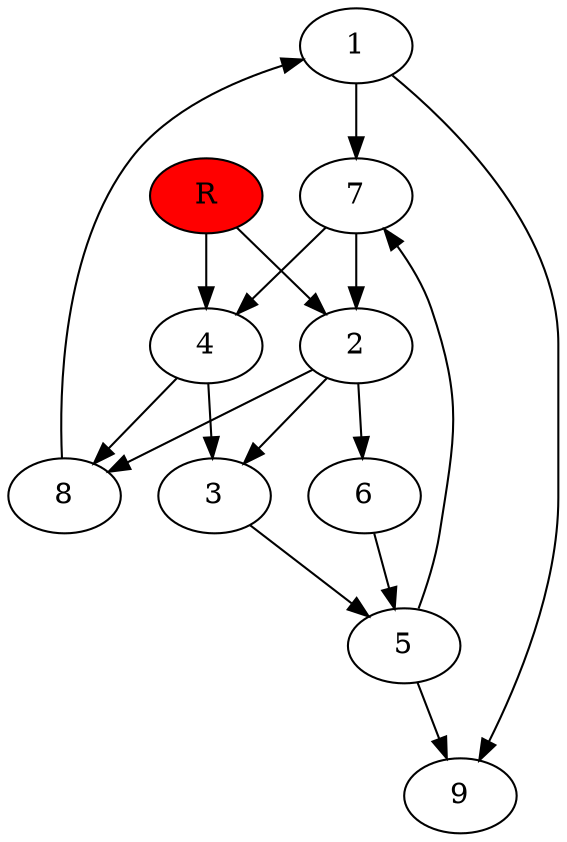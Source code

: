 digraph prb59281 {
	1
	2
	3
	4
	5
	6
	7
	8
	R [fillcolor="#ff0000" style=filled]
	1 -> 7
	1 -> 9
	2 -> 3
	2 -> 6
	2 -> 8
	3 -> 5
	4 -> 3
	4 -> 8
	5 -> 7
	5 -> 9
	6 -> 5
	7 -> 2
	7 -> 4
	8 -> 1
	R -> 2
	R -> 4
}
